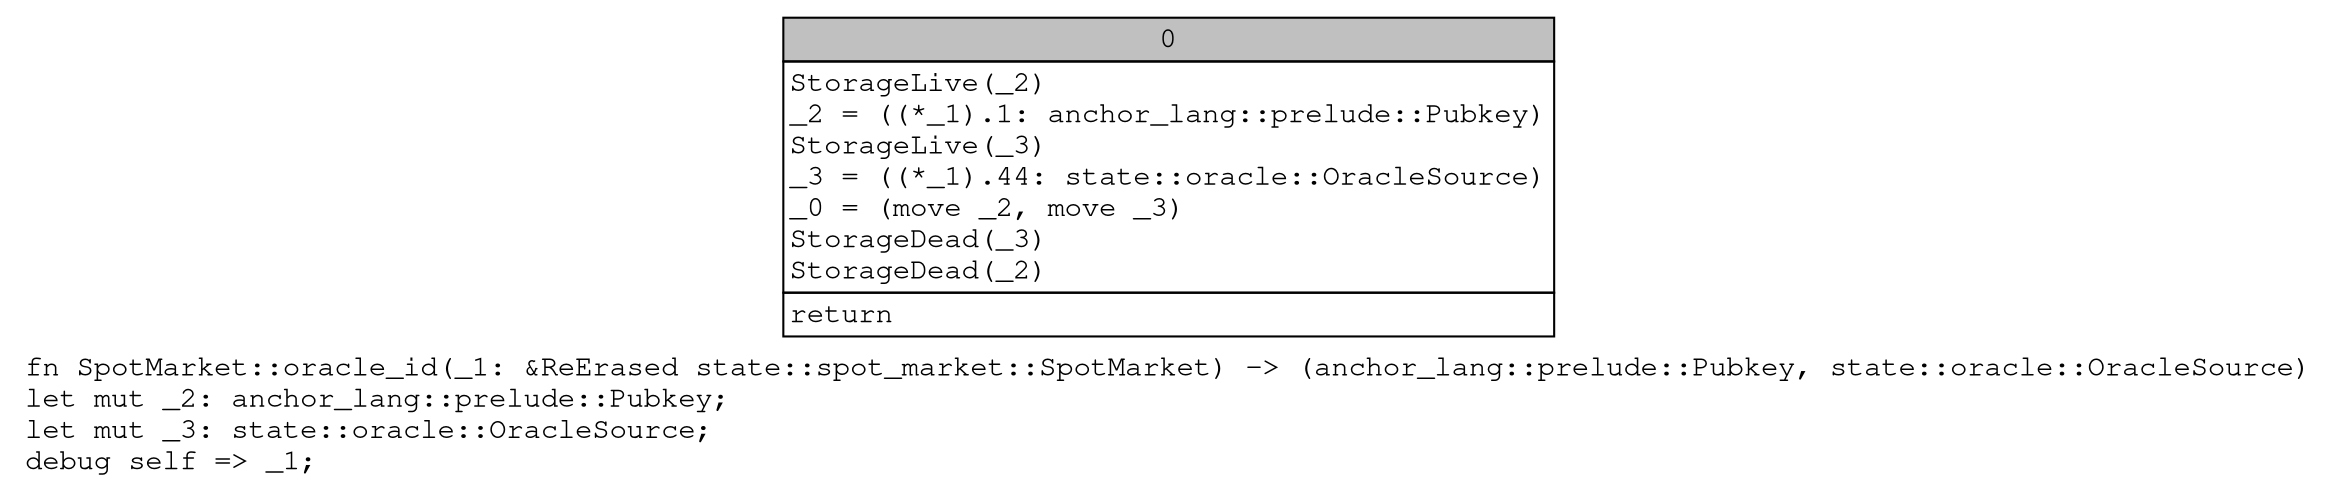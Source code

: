 digraph Mir_0_4072 {
    graph [fontname="Courier, monospace"];
    node [fontname="Courier, monospace"];
    edge [fontname="Courier, monospace"];
    label=<fn SpotMarket::oracle_id(_1: &amp;ReErased state::spot_market::SpotMarket) -&gt; (anchor_lang::prelude::Pubkey, state::oracle::OracleSource)<br align="left"/>let mut _2: anchor_lang::prelude::Pubkey;<br align="left"/>let mut _3: state::oracle::OracleSource;<br align="left"/>debug self =&gt; _1;<br align="left"/>>;
    bb0__0_4072 [shape="none", label=<<table border="0" cellborder="1" cellspacing="0"><tr><td bgcolor="gray" align="center" colspan="1">0</td></tr><tr><td align="left" balign="left">StorageLive(_2)<br/>_2 = ((*_1).1: anchor_lang::prelude::Pubkey)<br/>StorageLive(_3)<br/>_3 = ((*_1).44: state::oracle::OracleSource)<br/>_0 = (move _2, move _3)<br/>StorageDead(_3)<br/>StorageDead(_2)<br/></td></tr><tr><td align="left">return</td></tr></table>>];
}
